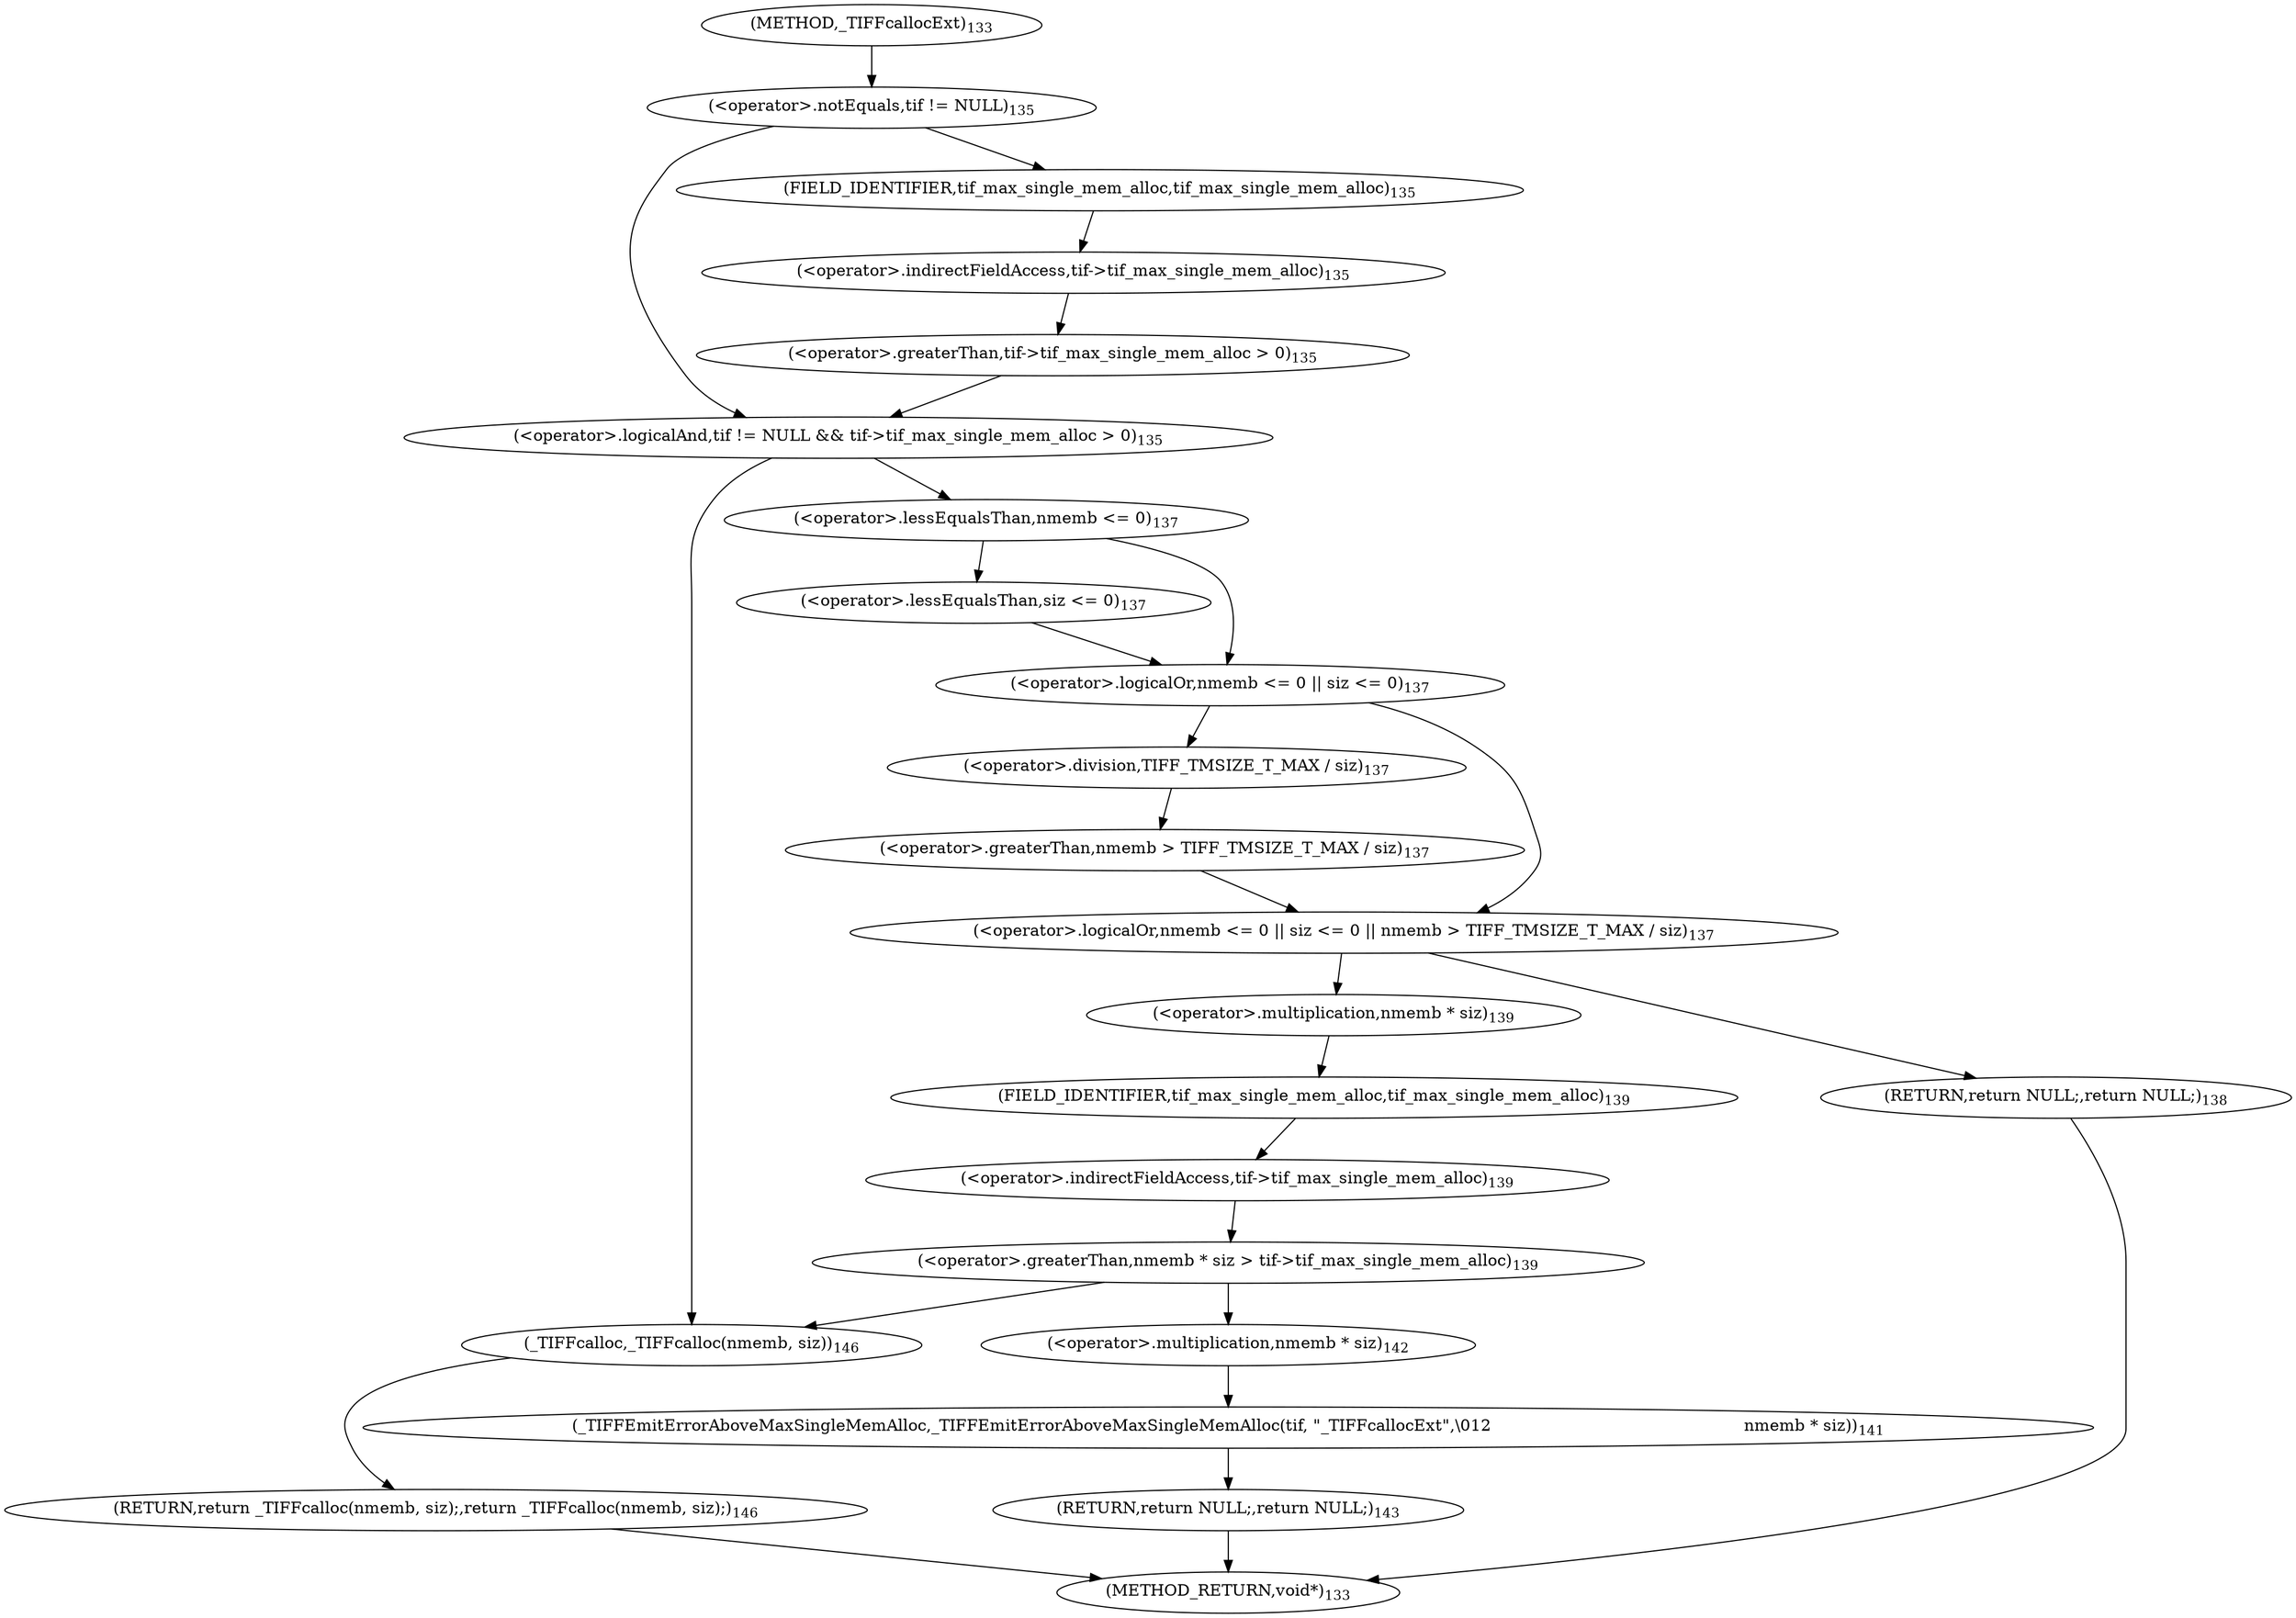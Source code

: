 digraph "_TIFFcallocExt" {  
"262" [label = <(RETURN,return _TIFFcalloc(nmemb, siz);,return _TIFFcalloc(nmemb, siz);)<SUB>146</SUB>> ]
"218" [label = <(&lt;operator&gt;.logicalAnd,tif != NULL &amp;&amp; tif-&gt;tif_max_single_mem_alloc &gt; 0)<SUB>135</SUB>> ]
"263" [label = <(_TIFFcalloc,_TIFFcalloc(nmemb, siz))<SUB>146</SUB>> ]
"219" [label = <(&lt;operator&gt;.notEquals,tif != NULL)<SUB>135</SUB>> ]
"222" [label = <(&lt;operator&gt;.greaterThan,tif-&gt;tif_max_single_mem_alloc &gt; 0)<SUB>135</SUB>> ]
"223" [label = <(&lt;operator&gt;.indirectFieldAccess,tif-&gt;tif_max_single_mem_alloc)<SUB>135</SUB>> ]
"229" [label = <(&lt;operator&gt;.logicalOr,nmemb &lt;= 0 || siz &lt;= 0 || nmemb &gt; TIFF_TMSIZE_T_MAX / siz)<SUB>137</SUB>> ]
"246" [label = <(&lt;operator&gt;.greaterThan,nmemb * siz &gt; tif-&gt;tif_max_single_mem_alloc)<SUB>139</SUB>> ]
"225" [label = <(FIELD_IDENTIFIER,tif_max_single_mem_alloc,tif_max_single_mem_alloc)<SUB>135</SUB>> ]
"230" [label = <(&lt;operator&gt;.logicalOr,nmemb &lt;= 0 || siz &lt;= 0)<SUB>137</SUB>> ]
"237" [label = <(&lt;operator&gt;.greaterThan,nmemb &gt; TIFF_TMSIZE_T_MAX / siz)<SUB>137</SUB>> ]
"243" [label = <(RETURN,return NULL;,return NULL;)<SUB>138</SUB>> ]
"247" [label = <(&lt;operator&gt;.multiplication,nmemb * siz)<SUB>139</SUB>> ]
"250" [label = <(&lt;operator&gt;.indirectFieldAccess,tif-&gt;tif_max_single_mem_alloc)<SUB>139</SUB>> ]
"254" [label = <(_TIFFEmitErrorAboveMaxSingleMemAlloc,_TIFFEmitErrorAboveMaxSingleMemAlloc(tif, &quot;_TIFFcallocExt&quot;,\012                                                 nmemb * siz))<SUB>141</SUB>> ]
"260" [label = <(RETURN,return NULL;,return NULL;)<SUB>143</SUB>> ]
"231" [label = <(&lt;operator&gt;.lessEqualsThan,nmemb &lt;= 0)<SUB>137</SUB>> ]
"234" [label = <(&lt;operator&gt;.lessEqualsThan,siz &lt;= 0)<SUB>137</SUB>> ]
"239" [label = <(&lt;operator&gt;.division,TIFF_TMSIZE_T_MAX / siz)<SUB>137</SUB>> ]
"252" [label = <(FIELD_IDENTIFIER,tif_max_single_mem_alloc,tif_max_single_mem_alloc)<SUB>139</SUB>> ]
"257" [label = <(&lt;operator&gt;.multiplication,nmemb * siz)<SUB>142</SUB>> ]
"212" [label = <(METHOD,_TIFFcallocExt)<SUB>133</SUB>> ]
"266" [label = <(METHOD_RETURN,void*)<SUB>133</SUB>> ]
  "262" -> "266" 
  "218" -> "231" 
  "218" -> "263" 
  "263" -> "262" 
  "219" -> "218" 
  "219" -> "225" 
  "222" -> "218" 
  "223" -> "222" 
  "229" -> "243" 
  "229" -> "247" 
  "246" -> "257" 
  "246" -> "263" 
  "225" -> "223" 
  "230" -> "229" 
  "230" -> "239" 
  "237" -> "229" 
  "243" -> "266" 
  "247" -> "252" 
  "250" -> "246" 
  "254" -> "260" 
  "260" -> "266" 
  "231" -> "230" 
  "231" -> "234" 
  "234" -> "230" 
  "239" -> "237" 
  "252" -> "250" 
  "257" -> "254" 
  "212" -> "219" 
}
